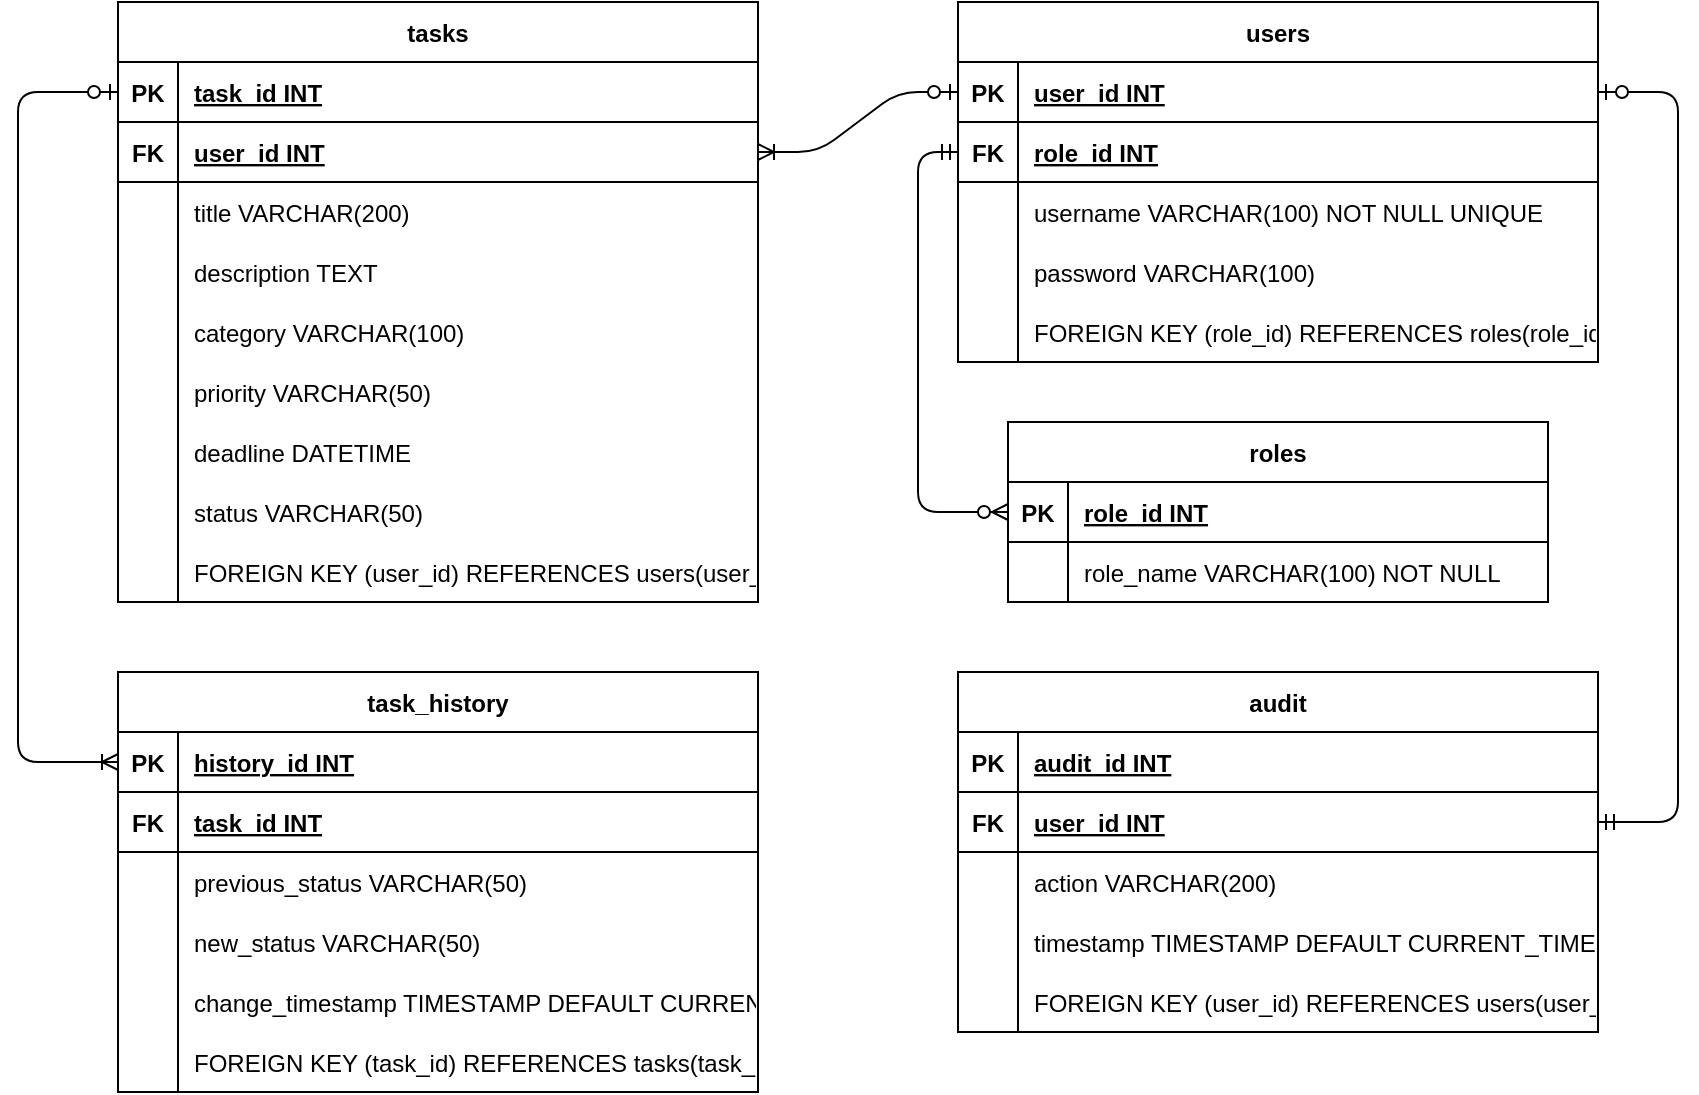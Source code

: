 <mxfile version="24.7.17">
  <diagram name="Page-1" id="Xg4tbJS88YLpIRTa2O3f">
    <mxGraphModel dx="2441" dy="834" grid="1" gridSize="10" guides="1" tooltips="1" connect="1" arrows="1" fold="1" page="1" pageScale="1" pageWidth="827" pageHeight="1169" math="0" shadow="0">
      <root>
        <mxCell id="0" />
        <mxCell id="1" parent="0" />
        <mxCell id="CbBFUbacOdPzbE-uDyeD-174" value="users" style="shape=table;startSize=30;container=1;collapsible=1;childLayout=tableLayout;fixedRows=1;rowLines=0;fontStyle=1;align=center;resizeLast=1;movable=0;resizable=0;rotatable=0;deletable=0;editable=0;locked=1;connectable=0;" parent="1" vertex="1">
          <mxGeometry x="670" y="290" width="320" height="180" as="geometry" />
        </mxCell>
        <mxCell id="CbBFUbacOdPzbE-uDyeD-178" value="" style="shape=tableRow;horizontal=0;startSize=0;swimlaneHead=0;swimlaneBody=0;fillColor=none;collapsible=0;dropTarget=0;points=[[0,0.5],[1,0.5]];portConstraint=eastwest;strokeColor=inherit;top=0;left=0;right=0;bottom=1;movable=0;resizable=0;rotatable=0;deletable=0;editable=0;locked=1;connectable=0;" parent="CbBFUbacOdPzbE-uDyeD-174" vertex="1">
          <mxGeometry y="30" width="320" height="30" as="geometry" />
        </mxCell>
        <mxCell id="CbBFUbacOdPzbE-uDyeD-179" value="PK" style="shape=partialRectangle;overflow=hidden;connectable=0;fillColor=none;strokeColor=inherit;top=0;left=0;bottom=0;right=0;fontStyle=1;movable=0;resizable=0;rotatable=0;deletable=0;editable=0;locked=1;" parent="CbBFUbacOdPzbE-uDyeD-178" vertex="1">
          <mxGeometry width="30" height="30" as="geometry">
            <mxRectangle width="30" height="30" as="alternateBounds" />
          </mxGeometry>
        </mxCell>
        <mxCell id="CbBFUbacOdPzbE-uDyeD-180" value="user_id INT " style="shape=partialRectangle;overflow=hidden;connectable=0;fillColor=none;align=left;strokeColor=inherit;top=0;left=0;bottom=0;right=0;spacingLeft=6;fontStyle=5;movable=0;resizable=0;rotatable=0;deletable=0;editable=0;locked=1;" parent="CbBFUbacOdPzbE-uDyeD-178" vertex="1">
          <mxGeometry x="30" width="290" height="30" as="geometry">
            <mxRectangle width="290" height="30" as="alternateBounds" />
          </mxGeometry>
        </mxCell>
        <mxCell id="CbBFUbacOdPzbE-uDyeD-175" value="" style="shape=tableRow;horizontal=0;startSize=0;swimlaneHead=0;swimlaneBody=0;fillColor=none;collapsible=0;dropTarget=0;points=[[0,0.5],[1,0.5]];portConstraint=eastwest;strokeColor=inherit;top=0;left=0;right=0;bottom=1;movable=0;resizable=0;rotatable=0;deletable=0;editable=0;locked=1;connectable=0;" parent="CbBFUbacOdPzbE-uDyeD-174" vertex="1">
          <mxGeometry y="60" width="320" height="30" as="geometry" />
        </mxCell>
        <mxCell id="CbBFUbacOdPzbE-uDyeD-176" value="FK" style="shape=partialRectangle;overflow=hidden;connectable=0;fillColor=none;strokeColor=inherit;top=0;left=0;bottom=0;right=0;fontStyle=1;movable=0;resizable=0;rotatable=0;deletable=0;editable=0;locked=1;" parent="CbBFUbacOdPzbE-uDyeD-175" vertex="1">
          <mxGeometry width="30" height="30" as="geometry">
            <mxRectangle width="30" height="30" as="alternateBounds" />
          </mxGeometry>
        </mxCell>
        <mxCell id="CbBFUbacOdPzbE-uDyeD-177" value="role_id INT" style="shape=partialRectangle;overflow=hidden;connectable=0;fillColor=none;align=left;strokeColor=inherit;top=0;left=0;bottom=0;right=0;spacingLeft=6;fontStyle=5;movable=0;resizable=0;rotatable=0;deletable=0;editable=0;locked=1;" parent="CbBFUbacOdPzbE-uDyeD-175" vertex="1">
          <mxGeometry x="30" width="290" height="30" as="geometry">
            <mxRectangle width="290" height="30" as="alternateBounds" />
          </mxGeometry>
        </mxCell>
        <mxCell id="CbBFUbacOdPzbE-uDyeD-181" value="" style="shape=tableRow;horizontal=0;startSize=0;swimlaneHead=0;swimlaneBody=0;fillColor=none;collapsible=0;dropTarget=0;points=[[0,0.5],[1,0.5]];portConstraint=eastwest;strokeColor=inherit;top=0;left=0;right=0;bottom=0;movable=0;resizable=0;rotatable=0;deletable=0;editable=0;locked=1;connectable=0;" parent="CbBFUbacOdPzbE-uDyeD-174" vertex="1">
          <mxGeometry y="90" width="320" height="30" as="geometry" />
        </mxCell>
        <mxCell id="CbBFUbacOdPzbE-uDyeD-182" value="" style="shape=partialRectangle;overflow=hidden;connectable=0;fillColor=none;strokeColor=inherit;top=0;left=0;bottom=0;right=0;movable=0;resizable=0;rotatable=0;deletable=0;editable=0;locked=1;" parent="CbBFUbacOdPzbE-uDyeD-181" vertex="1">
          <mxGeometry width="30" height="30" as="geometry">
            <mxRectangle width="30" height="30" as="alternateBounds" />
          </mxGeometry>
        </mxCell>
        <mxCell id="CbBFUbacOdPzbE-uDyeD-183" value="username VARCHAR(100) NOT NULL UNIQUE" style="shape=partialRectangle;overflow=hidden;connectable=0;fillColor=none;align=left;strokeColor=inherit;top=0;left=0;bottom=0;right=0;spacingLeft=6;movable=0;resizable=0;rotatable=0;deletable=0;editable=0;locked=1;" parent="CbBFUbacOdPzbE-uDyeD-181" vertex="1">
          <mxGeometry x="30" width="290" height="30" as="geometry">
            <mxRectangle width="290" height="30" as="alternateBounds" />
          </mxGeometry>
        </mxCell>
        <mxCell id="CbBFUbacOdPzbE-uDyeD-184" value="" style="shape=tableRow;horizontal=0;startSize=0;swimlaneHead=0;swimlaneBody=0;fillColor=none;collapsible=0;dropTarget=0;points=[[0,0.5],[1,0.5]];portConstraint=eastwest;strokeColor=inherit;top=0;left=0;right=0;bottom=0;movable=0;resizable=0;rotatable=0;deletable=0;editable=0;locked=1;connectable=0;" parent="CbBFUbacOdPzbE-uDyeD-174" vertex="1">
          <mxGeometry y="120" width="320" height="30" as="geometry" />
        </mxCell>
        <mxCell id="CbBFUbacOdPzbE-uDyeD-185" value="" style="shape=partialRectangle;overflow=hidden;connectable=0;fillColor=none;strokeColor=inherit;top=0;left=0;bottom=0;right=0;movable=0;resizable=0;rotatable=0;deletable=0;editable=0;locked=1;" parent="CbBFUbacOdPzbE-uDyeD-184" vertex="1">
          <mxGeometry width="30" height="30" as="geometry">
            <mxRectangle width="30" height="30" as="alternateBounds" />
          </mxGeometry>
        </mxCell>
        <mxCell id="CbBFUbacOdPzbE-uDyeD-186" value="password VARCHAR(100)" style="shape=partialRectangle;overflow=hidden;connectable=0;fillColor=none;align=left;strokeColor=inherit;top=0;left=0;bottom=0;right=0;spacingLeft=6;movable=0;resizable=0;rotatable=0;deletable=0;editable=0;locked=1;" parent="CbBFUbacOdPzbE-uDyeD-184" vertex="1">
          <mxGeometry x="30" width="290" height="30" as="geometry">
            <mxRectangle width="290" height="30" as="alternateBounds" />
          </mxGeometry>
        </mxCell>
        <mxCell id="CbBFUbacOdPzbE-uDyeD-187" value="" style="shape=tableRow;horizontal=0;startSize=0;swimlaneHead=0;swimlaneBody=0;fillColor=none;collapsible=0;dropTarget=0;points=[[0,0.5],[1,0.5]];portConstraint=eastwest;strokeColor=inherit;top=0;left=0;right=0;bottom=0;movable=0;resizable=0;rotatable=0;deletable=0;editable=0;locked=1;connectable=0;" parent="CbBFUbacOdPzbE-uDyeD-174" vertex="1">
          <mxGeometry y="150" width="320" height="30" as="geometry" />
        </mxCell>
        <mxCell id="CbBFUbacOdPzbE-uDyeD-188" value="" style="shape=partialRectangle;overflow=hidden;connectable=0;fillColor=none;strokeColor=inherit;top=0;left=0;bottom=0;right=0;movable=0;resizable=0;rotatable=0;deletable=0;editable=0;locked=1;" parent="CbBFUbacOdPzbE-uDyeD-187" vertex="1">
          <mxGeometry width="30" height="30" as="geometry">
            <mxRectangle width="30" height="30" as="alternateBounds" />
          </mxGeometry>
        </mxCell>
        <mxCell id="CbBFUbacOdPzbE-uDyeD-189" value="FOREIGN KEY (role_id) REFERENCES roles(role_id)" style="shape=partialRectangle;overflow=hidden;connectable=0;fillColor=none;align=left;strokeColor=inherit;top=0;left=0;bottom=0;right=0;spacingLeft=6;movable=0;resizable=0;rotatable=0;deletable=0;editable=0;locked=1;" parent="CbBFUbacOdPzbE-uDyeD-187" vertex="1">
          <mxGeometry x="30" width="290" height="30" as="geometry">
            <mxRectangle width="290" height="30" as="alternateBounds" />
          </mxGeometry>
        </mxCell>
        <mxCell id="CbBFUbacOdPzbE-uDyeD-190" value="roles" style="shape=table;startSize=30;container=1;collapsible=1;childLayout=tableLayout;fixedRows=1;rowLines=0;fontStyle=1;align=center;resizeLast=1;movable=0;resizable=0;rotatable=0;deletable=0;editable=0;locked=1;connectable=0;" parent="1" vertex="1">
          <mxGeometry x="695" y="500" width="270" height="90" as="geometry" />
        </mxCell>
        <mxCell id="CbBFUbacOdPzbE-uDyeD-191" value="" style="shape=tableRow;horizontal=0;startSize=0;swimlaneHead=0;swimlaneBody=0;fillColor=none;collapsible=0;dropTarget=0;points=[[0,0.5],[1,0.5]];portConstraint=eastwest;strokeColor=inherit;top=0;left=0;right=0;bottom=1;movable=0;resizable=0;rotatable=0;deletable=0;editable=0;locked=1;connectable=0;" parent="CbBFUbacOdPzbE-uDyeD-190" vertex="1">
          <mxGeometry y="30" width="270" height="30" as="geometry" />
        </mxCell>
        <mxCell id="CbBFUbacOdPzbE-uDyeD-192" value="PK" style="shape=partialRectangle;overflow=hidden;connectable=0;fillColor=none;strokeColor=inherit;top=0;left=0;bottom=0;right=0;fontStyle=1;movable=0;resizable=0;rotatable=0;deletable=0;editable=0;locked=1;" parent="CbBFUbacOdPzbE-uDyeD-191" vertex="1">
          <mxGeometry width="30" height="30" as="geometry">
            <mxRectangle width="30" height="30" as="alternateBounds" />
          </mxGeometry>
        </mxCell>
        <mxCell id="CbBFUbacOdPzbE-uDyeD-193" value="role_id INT " style="shape=partialRectangle;overflow=hidden;connectable=0;fillColor=none;align=left;strokeColor=inherit;top=0;left=0;bottom=0;right=0;spacingLeft=6;fontStyle=5;movable=0;resizable=0;rotatable=0;deletable=0;editable=0;locked=1;" parent="CbBFUbacOdPzbE-uDyeD-191" vertex="1">
          <mxGeometry x="30" width="240" height="30" as="geometry">
            <mxRectangle width="240" height="30" as="alternateBounds" />
          </mxGeometry>
        </mxCell>
        <mxCell id="CbBFUbacOdPzbE-uDyeD-194" value="" style="shape=tableRow;horizontal=0;startSize=0;swimlaneHead=0;swimlaneBody=0;fillColor=none;collapsible=0;dropTarget=0;points=[[0,0.5],[1,0.5]];portConstraint=eastwest;strokeColor=inherit;top=0;left=0;right=0;bottom=0;movable=0;resizable=0;rotatable=0;deletable=0;editable=0;locked=1;connectable=0;" parent="CbBFUbacOdPzbE-uDyeD-190" vertex="1">
          <mxGeometry y="60" width="270" height="30" as="geometry" />
        </mxCell>
        <mxCell id="CbBFUbacOdPzbE-uDyeD-195" value="" style="shape=partialRectangle;overflow=hidden;connectable=0;fillColor=none;strokeColor=inherit;top=0;left=0;bottom=0;right=0;movable=0;resizable=0;rotatable=0;deletable=0;editable=0;locked=1;" parent="CbBFUbacOdPzbE-uDyeD-194" vertex="1">
          <mxGeometry width="30" height="30" as="geometry">
            <mxRectangle width="30" height="30" as="alternateBounds" />
          </mxGeometry>
        </mxCell>
        <mxCell id="CbBFUbacOdPzbE-uDyeD-196" value="role_name VARCHAR(100) NOT NULL" style="shape=partialRectangle;overflow=hidden;connectable=0;fillColor=none;align=left;strokeColor=inherit;top=0;left=0;bottom=0;right=0;spacingLeft=6;movable=0;resizable=0;rotatable=0;deletable=0;editable=0;locked=1;" parent="CbBFUbacOdPzbE-uDyeD-194" vertex="1">
          <mxGeometry x="30" width="240" height="30" as="geometry">
            <mxRectangle width="240" height="30" as="alternateBounds" />
          </mxGeometry>
        </mxCell>
        <mxCell id="CbBFUbacOdPzbE-uDyeD-197" value="tasks" style="shape=table;startSize=30;container=1;collapsible=1;childLayout=tableLayout;fixedRows=1;rowLines=0;fontStyle=1;align=center;resizeLast=1;movable=0;resizable=0;rotatable=0;deletable=0;editable=0;locked=1;connectable=0;" parent="1" vertex="1">
          <mxGeometry x="250" y="290" width="320" height="300" as="geometry">
            <mxRectangle x="250" y="290" width="70" height="30" as="alternateBounds" />
          </mxGeometry>
        </mxCell>
        <mxCell id="CbBFUbacOdPzbE-uDyeD-201" value="" style="shape=tableRow;horizontal=0;startSize=0;swimlaneHead=0;swimlaneBody=0;fillColor=none;collapsible=0;dropTarget=0;points=[[0,0.5],[1,0.5]];portConstraint=eastwest;strokeColor=inherit;top=0;left=0;right=0;bottom=1;movable=0;resizable=0;rotatable=0;deletable=0;editable=0;locked=1;connectable=0;" parent="CbBFUbacOdPzbE-uDyeD-197" vertex="1">
          <mxGeometry y="30" width="320" height="30" as="geometry" />
        </mxCell>
        <mxCell id="CbBFUbacOdPzbE-uDyeD-202" value="PK" style="shape=partialRectangle;overflow=hidden;connectable=0;fillColor=none;strokeColor=inherit;top=0;left=0;bottom=0;right=0;fontStyle=1;movable=0;resizable=0;rotatable=0;deletable=0;editable=0;locked=1;" parent="CbBFUbacOdPzbE-uDyeD-201" vertex="1">
          <mxGeometry width="30" height="30" as="geometry">
            <mxRectangle width="30" height="30" as="alternateBounds" />
          </mxGeometry>
        </mxCell>
        <mxCell id="CbBFUbacOdPzbE-uDyeD-203" value="task_id INT " style="shape=partialRectangle;overflow=hidden;connectable=0;fillColor=none;align=left;strokeColor=inherit;top=0;left=0;bottom=0;right=0;spacingLeft=6;fontStyle=5;movable=0;resizable=0;rotatable=0;deletable=0;editable=0;locked=1;" parent="CbBFUbacOdPzbE-uDyeD-201" vertex="1">
          <mxGeometry x="30" width="290" height="30" as="geometry">
            <mxRectangle width="290" height="30" as="alternateBounds" />
          </mxGeometry>
        </mxCell>
        <mxCell id="CbBFUbacOdPzbE-uDyeD-198" value="" style="shape=tableRow;horizontal=0;startSize=0;swimlaneHead=0;swimlaneBody=0;fillColor=none;collapsible=0;dropTarget=0;points=[[0,0.5],[1,0.5]];portConstraint=eastwest;strokeColor=inherit;top=0;left=0;right=0;bottom=1;movable=0;resizable=0;rotatable=0;deletable=0;editable=0;locked=1;connectable=0;" parent="CbBFUbacOdPzbE-uDyeD-197" vertex="1">
          <mxGeometry y="60" width="320" height="30" as="geometry" />
        </mxCell>
        <mxCell id="CbBFUbacOdPzbE-uDyeD-199" value="FK" style="shape=partialRectangle;overflow=hidden;connectable=0;fillColor=none;strokeColor=inherit;top=0;left=0;bottom=0;right=0;fontStyle=1;movable=0;resizable=0;rotatable=0;deletable=0;editable=0;locked=1;" parent="CbBFUbacOdPzbE-uDyeD-198" vertex="1">
          <mxGeometry width="30" height="30" as="geometry">
            <mxRectangle width="30" height="30" as="alternateBounds" />
          </mxGeometry>
        </mxCell>
        <mxCell id="CbBFUbacOdPzbE-uDyeD-200" value="user_id INT" style="shape=partialRectangle;overflow=hidden;connectable=0;fillColor=none;align=left;strokeColor=inherit;top=0;left=0;bottom=0;right=0;spacingLeft=6;fontStyle=5;movable=0;resizable=0;rotatable=0;deletable=0;editable=0;locked=1;" parent="CbBFUbacOdPzbE-uDyeD-198" vertex="1">
          <mxGeometry x="30" width="290" height="30" as="geometry">
            <mxRectangle width="290" height="30" as="alternateBounds" />
          </mxGeometry>
        </mxCell>
        <mxCell id="CbBFUbacOdPzbE-uDyeD-204" value="" style="shape=tableRow;horizontal=0;startSize=0;swimlaneHead=0;swimlaneBody=0;fillColor=none;collapsible=0;dropTarget=0;points=[[0,0.5],[1,0.5]];portConstraint=eastwest;strokeColor=inherit;top=0;left=0;right=0;bottom=0;movable=0;resizable=0;rotatable=0;deletable=0;editable=0;locked=1;connectable=0;" parent="CbBFUbacOdPzbE-uDyeD-197" vertex="1">
          <mxGeometry y="90" width="320" height="30" as="geometry" />
        </mxCell>
        <mxCell id="CbBFUbacOdPzbE-uDyeD-205" value="" style="shape=partialRectangle;overflow=hidden;connectable=0;fillColor=none;strokeColor=inherit;top=0;left=0;bottom=0;right=0;movable=0;resizable=0;rotatable=0;deletable=0;editable=0;locked=1;" parent="CbBFUbacOdPzbE-uDyeD-204" vertex="1">
          <mxGeometry width="30" height="30" as="geometry">
            <mxRectangle width="30" height="30" as="alternateBounds" />
          </mxGeometry>
        </mxCell>
        <mxCell id="CbBFUbacOdPzbE-uDyeD-206" value="title VARCHAR(200)" style="shape=partialRectangle;overflow=hidden;connectable=0;fillColor=none;align=left;strokeColor=inherit;top=0;left=0;bottom=0;right=0;spacingLeft=6;movable=0;resizable=0;rotatable=0;deletable=0;editable=0;locked=1;" parent="CbBFUbacOdPzbE-uDyeD-204" vertex="1">
          <mxGeometry x="30" width="290" height="30" as="geometry">
            <mxRectangle width="290" height="30" as="alternateBounds" />
          </mxGeometry>
        </mxCell>
        <mxCell id="CbBFUbacOdPzbE-uDyeD-207" value="" style="shape=tableRow;horizontal=0;startSize=0;swimlaneHead=0;swimlaneBody=0;fillColor=none;collapsible=0;dropTarget=0;points=[[0,0.5],[1,0.5]];portConstraint=eastwest;strokeColor=inherit;top=0;left=0;right=0;bottom=0;movable=0;resizable=0;rotatable=0;deletable=0;editable=0;locked=1;connectable=0;" parent="CbBFUbacOdPzbE-uDyeD-197" vertex="1">
          <mxGeometry y="120" width="320" height="30" as="geometry" />
        </mxCell>
        <mxCell id="CbBFUbacOdPzbE-uDyeD-208" value="" style="shape=partialRectangle;overflow=hidden;connectable=0;fillColor=none;strokeColor=inherit;top=0;left=0;bottom=0;right=0;movable=0;resizable=0;rotatable=0;deletable=0;editable=0;locked=1;" parent="CbBFUbacOdPzbE-uDyeD-207" vertex="1">
          <mxGeometry width="30" height="30" as="geometry">
            <mxRectangle width="30" height="30" as="alternateBounds" />
          </mxGeometry>
        </mxCell>
        <mxCell id="CbBFUbacOdPzbE-uDyeD-209" value="description TEXT" style="shape=partialRectangle;overflow=hidden;connectable=0;fillColor=none;align=left;strokeColor=inherit;top=0;left=0;bottom=0;right=0;spacingLeft=6;movable=0;resizable=0;rotatable=0;deletable=0;editable=0;locked=1;" parent="CbBFUbacOdPzbE-uDyeD-207" vertex="1">
          <mxGeometry x="30" width="290" height="30" as="geometry">
            <mxRectangle width="290" height="30" as="alternateBounds" />
          </mxGeometry>
        </mxCell>
        <mxCell id="CbBFUbacOdPzbE-uDyeD-210" value="" style="shape=tableRow;horizontal=0;startSize=0;swimlaneHead=0;swimlaneBody=0;fillColor=none;collapsible=0;dropTarget=0;points=[[0,0.5],[1,0.5]];portConstraint=eastwest;strokeColor=inherit;top=0;left=0;right=0;bottom=0;movable=0;resizable=0;rotatable=0;deletable=0;editable=0;locked=1;connectable=0;" parent="CbBFUbacOdPzbE-uDyeD-197" vertex="1">
          <mxGeometry y="150" width="320" height="30" as="geometry" />
        </mxCell>
        <mxCell id="CbBFUbacOdPzbE-uDyeD-211" value="" style="shape=partialRectangle;overflow=hidden;connectable=0;fillColor=none;strokeColor=inherit;top=0;left=0;bottom=0;right=0;movable=0;resizable=0;rotatable=0;deletable=0;editable=0;locked=1;" parent="CbBFUbacOdPzbE-uDyeD-210" vertex="1">
          <mxGeometry width="30" height="30" as="geometry">
            <mxRectangle width="30" height="30" as="alternateBounds" />
          </mxGeometry>
        </mxCell>
        <mxCell id="CbBFUbacOdPzbE-uDyeD-212" value="category VARCHAR(100)" style="shape=partialRectangle;overflow=hidden;connectable=0;fillColor=none;align=left;strokeColor=inherit;top=0;left=0;bottom=0;right=0;spacingLeft=6;movable=0;resizable=0;rotatable=0;deletable=0;editable=0;locked=1;" parent="CbBFUbacOdPzbE-uDyeD-210" vertex="1">
          <mxGeometry x="30" width="290" height="30" as="geometry">
            <mxRectangle width="290" height="30" as="alternateBounds" />
          </mxGeometry>
        </mxCell>
        <mxCell id="CbBFUbacOdPzbE-uDyeD-213" value="" style="shape=tableRow;horizontal=0;startSize=0;swimlaneHead=0;swimlaneBody=0;fillColor=none;collapsible=0;dropTarget=0;points=[[0,0.5],[1,0.5]];portConstraint=eastwest;strokeColor=inherit;top=0;left=0;right=0;bottom=0;movable=0;resizable=0;rotatable=0;deletable=0;editable=0;locked=1;connectable=0;" parent="CbBFUbacOdPzbE-uDyeD-197" vertex="1">
          <mxGeometry y="180" width="320" height="30" as="geometry" />
        </mxCell>
        <mxCell id="CbBFUbacOdPzbE-uDyeD-214" value="" style="shape=partialRectangle;overflow=hidden;connectable=0;fillColor=none;strokeColor=inherit;top=0;left=0;bottom=0;right=0;movable=0;resizable=0;rotatable=0;deletable=0;editable=0;locked=1;" parent="CbBFUbacOdPzbE-uDyeD-213" vertex="1">
          <mxGeometry width="30" height="30" as="geometry">
            <mxRectangle width="30" height="30" as="alternateBounds" />
          </mxGeometry>
        </mxCell>
        <mxCell id="CbBFUbacOdPzbE-uDyeD-215" value="priority VARCHAR(50)" style="shape=partialRectangle;overflow=hidden;connectable=0;fillColor=none;align=left;strokeColor=inherit;top=0;left=0;bottom=0;right=0;spacingLeft=6;movable=0;resizable=0;rotatable=0;deletable=0;editable=0;locked=1;" parent="CbBFUbacOdPzbE-uDyeD-213" vertex="1">
          <mxGeometry x="30" width="290" height="30" as="geometry">
            <mxRectangle width="290" height="30" as="alternateBounds" />
          </mxGeometry>
        </mxCell>
        <mxCell id="CbBFUbacOdPzbE-uDyeD-216" value="" style="shape=tableRow;horizontal=0;startSize=0;swimlaneHead=0;swimlaneBody=0;fillColor=none;collapsible=0;dropTarget=0;points=[[0,0.5],[1,0.5]];portConstraint=eastwest;strokeColor=inherit;top=0;left=0;right=0;bottom=0;movable=0;resizable=0;rotatable=0;deletable=0;editable=0;locked=1;connectable=0;" parent="CbBFUbacOdPzbE-uDyeD-197" vertex="1">
          <mxGeometry y="210" width="320" height="30" as="geometry" />
        </mxCell>
        <mxCell id="CbBFUbacOdPzbE-uDyeD-217" value="" style="shape=partialRectangle;overflow=hidden;connectable=0;fillColor=none;strokeColor=inherit;top=0;left=0;bottom=0;right=0;movable=0;resizable=0;rotatable=0;deletable=0;editable=0;locked=1;" parent="CbBFUbacOdPzbE-uDyeD-216" vertex="1">
          <mxGeometry width="30" height="30" as="geometry">
            <mxRectangle width="30" height="30" as="alternateBounds" />
          </mxGeometry>
        </mxCell>
        <mxCell id="CbBFUbacOdPzbE-uDyeD-218" value="deadline DATETIME" style="shape=partialRectangle;overflow=hidden;connectable=0;fillColor=none;align=left;strokeColor=inherit;top=0;left=0;bottom=0;right=0;spacingLeft=6;movable=0;resizable=0;rotatable=0;deletable=0;editable=0;locked=1;" parent="CbBFUbacOdPzbE-uDyeD-216" vertex="1">
          <mxGeometry x="30" width="290" height="30" as="geometry">
            <mxRectangle width="290" height="30" as="alternateBounds" />
          </mxGeometry>
        </mxCell>
        <mxCell id="CbBFUbacOdPzbE-uDyeD-219" value="" style="shape=tableRow;horizontal=0;startSize=0;swimlaneHead=0;swimlaneBody=0;fillColor=none;collapsible=0;dropTarget=0;points=[[0,0.5],[1,0.5]];portConstraint=eastwest;strokeColor=inherit;top=0;left=0;right=0;bottom=0;movable=0;resizable=0;rotatable=0;deletable=0;editable=0;locked=1;connectable=0;" parent="CbBFUbacOdPzbE-uDyeD-197" vertex="1">
          <mxGeometry y="240" width="320" height="30" as="geometry" />
        </mxCell>
        <mxCell id="CbBFUbacOdPzbE-uDyeD-220" value="" style="shape=partialRectangle;overflow=hidden;connectable=0;fillColor=none;strokeColor=inherit;top=0;left=0;bottom=0;right=0;movable=0;resizable=0;rotatable=0;deletable=0;editable=0;locked=1;" parent="CbBFUbacOdPzbE-uDyeD-219" vertex="1">
          <mxGeometry width="30" height="30" as="geometry">
            <mxRectangle width="30" height="30" as="alternateBounds" />
          </mxGeometry>
        </mxCell>
        <mxCell id="CbBFUbacOdPzbE-uDyeD-221" value="status VARCHAR(50)" style="shape=partialRectangle;overflow=hidden;connectable=0;fillColor=none;align=left;strokeColor=inherit;top=0;left=0;bottom=0;right=0;spacingLeft=6;movable=0;resizable=0;rotatable=0;deletable=0;editable=0;locked=1;" parent="CbBFUbacOdPzbE-uDyeD-219" vertex="1">
          <mxGeometry x="30" width="290" height="30" as="geometry">
            <mxRectangle width="290" height="30" as="alternateBounds" />
          </mxGeometry>
        </mxCell>
        <mxCell id="CbBFUbacOdPzbE-uDyeD-222" value="" style="shape=tableRow;horizontal=0;startSize=0;swimlaneHead=0;swimlaneBody=0;fillColor=none;collapsible=0;dropTarget=0;points=[[0,0.5],[1,0.5]];portConstraint=eastwest;strokeColor=inherit;top=0;left=0;right=0;bottom=0;movable=0;resizable=0;rotatable=0;deletable=0;editable=0;locked=1;connectable=0;" parent="CbBFUbacOdPzbE-uDyeD-197" vertex="1">
          <mxGeometry y="270" width="320" height="30" as="geometry" />
        </mxCell>
        <mxCell id="CbBFUbacOdPzbE-uDyeD-223" value="" style="shape=partialRectangle;overflow=hidden;connectable=0;fillColor=none;strokeColor=inherit;top=0;left=0;bottom=0;right=0;movable=0;resizable=0;rotatable=0;deletable=0;editable=0;locked=1;" parent="CbBFUbacOdPzbE-uDyeD-222" vertex="1">
          <mxGeometry width="30" height="30" as="geometry">
            <mxRectangle width="30" height="30" as="alternateBounds" />
          </mxGeometry>
        </mxCell>
        <mxCell id="CbBFUbacOdPzbE-uDyeD-224" value="FOREIGN KEY (user_id) REFERENCES users(user_id) ON DELETE CASCADE" style="shape=partialRectangle;overflow=hidden;connectable=0;fillColor=none;align=left;strokeColor=inherit;top=0;left=0;bottom=0;right=0;spacingLeft=6;movable=0;resizable=0;rotatable=0;deletable=0;editable=0;locked=1;" parent="CbBFUbacOdPzbE-uDyeD-222" vertex="1">
          <mxGeometry x="30" width="290" height="30" as="geometry">
            <mxRectangle width="290" height="30" as="alternateBounds" />
          </mxGeometry>
        </mxCell>
        <mxCell id="CbBFUbacOdPzbE-uDyeD-225" value="audit" style="shape=table;startSize=30;container=1;collapsible=1;childLayout=tableLayout;fixedRows=1;rowLines=0;fontStyle=1;align=center;resizeLast=1;movable=0;resizable=0;rotatable=0;deletable=0;editable=0;locked=1;connectable=0;" parent="1" vertex="1">
          <mxGeometry x="670" y="625" width="320" height="180" as="geometry" />
        </mxCell>
        <mxCell id="CbBFUbacOdPzbE-uDyeD-229" value="" style="shape=tableRow;horizontal=0;startSize=0;swimlaneHead=0;swimlaneBody=0;fillColor=none;collapsible=0;dropTarget=0;points=[[0,0.5],[1,0.5]];portConstraint=eastwest;strokeColor=inherit;top=0;left=0;right=0;bottom=1;movable=0;resizable=0;rotatable=0;deletable=0;editable=0;locked=1;connectable=0;" parent="CbBFUbacOdPzbE-uDyeD-225" vertex="1">
          <mxGeometry y="30" width="320" height="30" as="geometry" />
        </mxCell>
        <mxCell id="CbBFUbacOdPzbE-uDyeD-230" value="PK" style="shape=partialRectangle;overflow=hidden;connectable=0;fillColor=none;strokeColor=inherit;top=0;left=0;bottom=0;right=0;fontStyle=1;movable=0;resizable=0;rotatable=0;deletable=0;editable=0;locked=1;" parent="CbBFUbacOdPzbE-uDyeD-229" vertex="1">
          <mxGeometry width="30" height="30" as="geometry">
            <mxRectangle width="30" height="30" as="alternateBounds" />
          </mxGeometry>
        </mxCell>
        <mxCell id="CbBFUbacOdPzbE-uDyeD-231" value="audit_id INT " style="shape=partialRectangle;overflow=hidden;connectable=0;fillColor=none;align=left;strokeColor=inherit;top=0;left=0;bottom=0;right=0;spacingLeft=6;fontStyle=5;movable=0;resizable=0;rotatable=0;deletable=0;editable=0;locked=1;" parent="CbBFUbacOdPzbE-uDyeD-229" vertex="1">
          <mxGeometry x="30" width="290" height="30" as="geometry">
            <mxRectangle width="290" height="30" as="alternateBounds" />
          </mxGeometry>
        </mxCell>
        <mxCell id="CbBFUbacOdPzbE-uDyeD-226" value="" style="shape=tableRow;horizontal=0;startSize=0;swimlaneHead=0;swimlaneBody=0;fillColor=none;collapsible=0;dropTarget=0;points=[[0,0.5],[1,0.5]];portConstraint=eastwest;strokeColor=inherit;top=0;left=0;right=0;bottom=1;movable=0;resizable=0;rotatable=0;deletable=0;editable=0;locked=1;connectable=0;" parent="CbBFUbacOdPzbE-uDyeD-225" vertex="1">
          <mxGeometry y="60" width="320" height="30" as="geometry" />
        </mxCell>
        <mxCell id="CbBFUbacOdPzbE-uDyeD-227" value="FK" style="shape=partialRectangle;overflow=hidden;connectable=0;fillColor=none;strokeColor=inherit;top=0;left=0;bottom=0;right=0;fontStyle=1;movable=0;resizable=0;rotatable=0;deletable=0;editable=0;locked=1;" parent="CbBFUbacOdPzbE-uDyeD-226" vertex="1">
          <mxGeometry width="30" height="30" as="geometry">
            <mxRectangle width="30" height="30" as="alternateBounds" />
          </mxGeometry>
        </mxCell>
        <mxCell id="CbBFUbacOdPzbE-uDyeD-228" value="user_id INT" style="shape=partialRectangle;overflow=hidden;connectable=0;fillColor=none;align=left;strokeColor=inherit;top=0;left=0;bottom=0;right=0;spacingLeft=6;fontStyle=5;movable=0;resizable=0;rotatable=0;deletable=0;editable=0;locked=1;" parent="CbBFUbacOdPzbE-uDyeD-226" vertex="1">
          <mxGeometry x="30" width="290" height="30" as="geometry">
            <mxRectangle width="290" height="30" as="alternateBounds" />
          </mxGeometry>
        </mxCell>
        <mxCell id="CbBFUbacOdPzbE-uDyeD-232" value="" style="shape=tableRow;horizontal=0;startSize=0;swimlaneHead=0;swimlaneBody=0;fillColor=none;collapsible=0;dropTarget=0;points=[[0,0.5],[1,0.5]];portConstraint=eastwest;strokeColor=inherit;top=0;left=0;right=0;bottom=0;movable=0;resizable=0;rotatable=0;deletable=0;editable=0;locked=1;connectable=0;" parent="CbBFUbacOdPzbE-uDyeD-225" vertex="1">
          <mxGeometry y="90" width="320" height="30" as="geometry" />
        </mxCell>
        <mxCell id="CbBFUbacOdPzbE-uDyeD-233" value="" style="shape=partialRectangle;overflow=hidden;connectable=0;fillColor=none;strokeColor=inherit;top=0;left=0;bottom=0;right=0;movable=0;resizable=0;rotatable=0;deletable=0;editable=0;locked=1;" parent="CbBFUbacOdPzbE-uDyeD-232" vertex="1">
          <mxGeometry width="30" height="30" as="geometry">
            <mxRectangle width="30" height="30" as="alternateBounds" />
          </mxGeometry>
        </mxCell>
        <mxCell id="CbBFUbacOdPzbE-uDyeD-234" value="action VARCHAR(200)" style="shape=partialRectangle;overflow=hidden;connectable=0;fillColor=none;align=left;strokeColor=inherit;top=0;left=0;bottom=0;right=0;spacingLeft=6;movable=0;resizable=0;rotatable=0;deletable=0;editable=0;locked=1;" parent="CbBFUbacOdPzbE-uDyeD-232" vertex="1">
          <mxGeometry x="30" width="290" height="30" as="geometry">
            <mxRectangle width="290" height="30" as="alternateBounds" />
          </mxGeometry>
        </mxCell>
        <mxCell id="CbBFUbacOdPzbE-uDyeD-235" value="" style="shape=tableRow;horizontal=0;startSize=0;swimlaneHead=0;swimlaneBody=0;fillColor=none;collapsible=0;dropTarget=0;points=[[0,0.5],[1,0.5]];portConstraint=eastwest;strokeColor=inherit;top=0;left=0;right=0;bottom=0;movable=0;resizable=0;rotatable=0;deletable=0;editable=0;locked=1;connectable=0;" parent="CbBFUbacOdPzbE-uDyeD-225" vertex="1">
          <mxGeometry y="120" width="320" height="30" as="geometry" />
        </mxCell>
        <mxCell id="CbBFUbacOdPzbE-uDyeD-236" value="" style="shape=partialRectangle;overflow=hidden;connectable=0;fillColor=none;strokeColor=inherit;top=0;left=0;bottom=0;right=0;movable=0;resizable=0;rotatable=0;deletable=0;editable=0;locked=1;" parent="CbBFUbacOdPzbE-uDyeD-235" vertex="1">
          <mxGeometry width="30" height="30" as="geometry">
            <mxRectangle width="30" height="30" as="alternateBounds" />
          </mxGeometry>
        </mxCell>
        <mxCell id="CbBFUbacOdPzbE-uDyeD-237" value="timestamp TIMESTAMP DEFAULT CURRENT_TIMESTAMP" style="shape=partialRectangle;overflow=hidden;connectable=0;fillColor=none;align=left;strokeColor=inherit;top=0;left=0;bottom=0;right=0;spacingLeft=6;movable=0;resizable=0;rotatable=0;deletable=0;editable=0;locked=1;" parent="CbBFUbacOdPzbE-uDyeD-235" vertex="1">
          <mxGeometry x="30" width="290" height="30" as="geometry">
            <mxRectangle width="290" height="30" as="alternateBounds" />
          </mxGeometry>
        </mxCell>
        <mxCell id="CbBFUbacOdPzbE-uDyeD-238" value="" style="shape=tableRow;horizontal=0;startSize=0;swimlaneHead=0;swimlaneBody=0;fillColor=none;collapsible=0;dropTarget=0;points=[[0,0.5],[1,0.5]];portConstraint=eastwest;strokeColor=inherit;top=0;left=0;right=0;bottom=0;movable=0;resizable=0;rotatable=0;deletable=0;editable=0;locked=1;connectable=0;" parent="CbBFUbacOdPzbE-uDyeD-225" vertex="1">
          <mxGeometry y="150" width="320" height="30" as="geometry" />
        </mxCell>
        <mxCell id="CbBFUbacOdPzbE-uDyeD-239" value="" style="shape=partialRectangle;overflow=hidden;connectable=0;fillColor=none;strokeColor=inherit;top=0;left=0;bottom=0;right=0;movable=0;resizable=0;rotatable=0;deletable=0;editable=0;locked=1;" parent="CbBFUbacOdPzbE-uDyeD-238" vertex="1">
          <mxGeometry width="30" height="30" as="geometry">
            <mxRectangle width="30" height="30" as="alternateBounds" />
          </mxGeometry>
        </mxCell>
        <mxCell id="CbBFUbacOdPzbE-uDyeD-240" value="FOREIGN KEY (user_id) REFERENCES users(user_id) ON DELETE CASCADE" style="shape=partialRectangle;overflow=hidden;connectable=0;fillColor=none;align=left;strokeColor=inherit;top=0;left=0;bottom=0;right=0;spacingLeft=6;movable=0;resizable=0;rotatable=0;deletable=0;editable=0;locked=1;" parent="CbBFUbacOdPzbE-uDyeD-238" vertex="1">
          <mxGeometry x="30" width="290" height="30" as="geometry">
            <mxRectangle width="290" height="30" as="alternateBounds" />
          </mxGeometry>
        </mxCell>
        <mxCell id="CbBFUbacOdPzbE-uDyeD-241" value="task_history" style="shape=table;startSize=30;container=1;collapsible=1;childLayout=tableLayout;fixedRows=1;rowLines=0;fontStyle=1;align=center;resizeLast=1;movable=0;resizable=0;rotatable=0;deletable=0;editable=0;locked=1;connectable=0;" parent="1" vertex="1">
          <mxGeometry x="250" y="625" width="320" height="210" as="geometry" />
        </mxCell>
        <mxCell id="CbBFUbacOdPzbE-uDyeD-245" value="" style="shape=tableRow;horizontal=0;startSize=0;swimlaneHead=0;swimlaneBody=0;fillColor=none;collapsible=0;dropTarget=0;points=[[0,0.5],[1,0.5]];portConstraint=eastwest;strokeColor=inherit;top=0;left=0;right=0;bottom=1;movable=0;resizable=0;rotatable=0;deletable=0;editable=0;locked=1;connectable=0;" parent="CbBFUbacOdPzbE-uDyeD-241" vertex="1">
          <mxGeometry y="30" width="320" height="30" as="geometry" />
        </mxCell>
        <mxCell id="CbBFUbacOdPzbE-uDyeD-246" value="PK" style="shape=partialRectangle;overflow=hidden;connectable=0;fillColor=none;strokeColor=inherit;top=0;left=0;bottom=0;right=0;fontStyle=1;movable=0;resizable=0;rotatable=0;deletable=0;editable=0;locked=1;" parent="CbBFUbacOdPzbE-uDyeD-245" vertex="1">
          <mxGeometry width="30" height="30" as="geometry">
            <mxRectangle width="30" height="30" as="alternateBounds" />
          </mxGeometry>
        </mxCell>
        <mxCell id="CbBFUbacOdPzbE-uDyeD-247" value="history_id INT " style="shape=partialRectangle;overflow=hidden;connectable=0;fillColor=none;align=left;strokeColor=inherit;top=0;left=0;bottom=0;right=0;spacingLeft=6;fontStyle=5;movable=0;resizable=0;rotatable=0;deletable=0;editable=0;locked=1;" parent="CbBFUbacOdPzbE-uDyeD-245" vertex="1">
          <mxGeometry x="30" width="290" height="30" as="geometry">
            <mxRectangle width="290" height="30" as="alternateBounds" />
          </mxGeometry>
        </mxCell>
        <mxCell id="CbBFUbacOdPzbE-uDyeD-242" value="" style="shape=tableRow;horizontal=0;startSize=0;swimlaneHead=0;swimlaneBody=0;fillColor=none;collapsible=0;dropTarget=0;points=[[0,0.5],[1,0.5]];portConstraint=eastwest;strokeColor=inherit;top=0;left=0;right=0;bottom=1;movable=0;resizable=0;rotatable=0;deletable=0;editable=0;locked=1;connectable=0;" parent="CbBFUbacOdPzbE-uDyeD-241" vertex="1">
          <mxGeometry y="60" width="320" height="30" as="geometry" />
        </mxCell>
        <mxCell id="CbBFUbacOdPzbE-uDyeD-243" value="FK" style="shape=partialRectangle;overflow=hidden;connectable=0;fillColor=none;strokeColor=inherit;top=0;left=0;bottom=0;right=0;fontStyle=1;movable=0;resizable=0;rotatable=0;deletable=0;editable=0;locked=1;" parent="CbBFUbacOdPzbE-uDyeD-242" vertex="1">
          <mxGeometry width="30" height="30" as="geometry">
            <mxRectangle width="30" height="30" as="alternateBounds" />
          </mxGeometry>
        </mxCell>
        <mxCell id="CbBFUbacOdPzbE-uDyeD-244" value="task_id INT" style="shape=partialRectangle;overflow=hidden;connectable=0;fillColor=none;align=left;strokeColor=inherit;top=0;left=0;bottom=0;right=0;spacingLeft=6;fontStyle=5;movable=0;resizable=0;rotatable=0;deletable=0;editable=0;locked=1;" parent="CbBFUbacOdPzbE-uDyeD-242" vertex="1">
          <mxGeometry x="30" width="290" height="30" as="geometry">
            <mxRectangle width="290" height="30" as="alternateBounds" />
          </mxGeometry>
        </mxCell>
        <mxCell id="CbBFUbacOdPzbE-uDyeD-248" value="" style="shape=tableRow;horizontal=0;startSize=0;swimlaneHead=0;swimlaneBody=0;fillColor=none;collapsible=0;dropTarget=0;points=[[0,0.5],[1,0.5]];portConstraint=eastwest;strokeColor=inherit;top=0;left=0;right=0;bottom=0;movable=0;resizable=0;rotatable=0;deletable=0;editable=0;locked=1;connectable=0;" parent="CbBFUbacOdPzbE-uDyeD-241" vertex="1">
          <mxGeometry y="90" width="320" height="30" as="geometry" />
        </mxCell>
        <mxCell id="CbBFUbacOdPzbE-uDyeD-249" value="" style="shape=partialRectangle;overflow=hidden;connectable=0;fillColor=none;strokeColor=inherit;top=0;left=0;bottom=0;right=0;movable=0;resizable=0;rotatable=0;deletable=0;editable=0;locked=1;" parent="CbBFUbacOdPzbE-uDyeD-248" vertex="1">
          <mxGeometry width="30" height="30" as="geometry">
            <mxRectangle width="30" height="30" as="alternateBounds" />
          </mxGeometry>
        </mxCell>
        <mxCell id="CbBFUbacOdPzbE-uDyeD-250" value="previous_status VARCHAR(50)" style="shape=partialRectangle;overflow=hidden;connectable=0;fillColor=none;align=left;strokeColor=inherit;top=0;left=0;bottom=0;right=0;spacingLeft=6;movable=0;resizable=0;rotatable=0;deletable=0;editable=0;locked=1;" parent="CbBFUbacOdPzbE-uDyeD-248" vertex="1">
          <mxGeometry x="30" width="290" height="30" as="geometry">
            <mxRectangle width="290" height="30" as="alternateBounds" />
          </mxGeometry>
        </mxCell>
        <mxCell id="CbBFUbacOdPzbE-uDyeD-251" value="" style="shape=tableRow;horizontal=0;startSize=0;swimlaneHead=0;swimlaneBody=0;fillColor=none;collapsible=0;dropTarget=0;points=[[0,0.5],[1,0.5]];portConstraint=eastwest;strokeColor=inherit;top=0;left=0;right=0;bottom=0;movable=0;resizable=0;rotatable=0;deletable=0;editable=0;locked=1;connectable=0;" parent="CbBFUbacOdPzbE-uDyeD-241" vertex="1">
          <mxGeometry y="120" width="320" height="30" as="geometry" />
        </mxCell>
        <mxCell id="CbBFUbacOdPzbE-uDyeD-252" value="" style="shape=partialRectangle;overflow=hidden;connectable=0;fillColor=none;strokeColor=inherit;top=0;left=0;bottom=0;right=0;movable=0;resizable=0;rotatable=0;deletable=0;editable=0;locked=1;" parent="CbBFUbacOdPzbE-uDyeD-251" vertex="1">
          <mxGeometry width="30" height="30" as="geometry">
            <mxRectangle width="30" height="30" as="alternateBounds" />
          </mxGeometry>
        </mxCell>
        <mxCell id="CbBFUbacOdPzbE-uDyeD-253" value="new_status VARCHAR(50)" style="shape=partialRectangle;overflow=hidden;connectable=0;fillColor=none;align=left;strokeColor=inherit;top=0;left=0;bottom=0;right=0;spacingLeft=6;movable=0;resizable=0;rotatable=0;deletable=0;editable=0;locked=1;" parent="CbBFUbacOdPzbE-uDyeD-251" vertex="1">
          <mxGeometry x="30" width="290" height="30" as="geometry">
            <mxRectangle width="290" height="30" as="alternateBounds" />
          </mxGeometry>
        </mxCell>
        <mxCell id="CbBFUbacOdPzbE-uDyeD-254" value="" style="shape=tableRow;horizontal=0;startSize=0;swimlaneHead=0;swimlaneBody=0;fillColor=none;collapsible=0;dropTarget=0;points=[[0,0.5],[1,0.5]];portConstraint=eastwest;strokeColor=inherit;top=0;left=0;right=0;bottom=0;movable=0;resizable=0;rotatable=0;deletable=0;editable=0;locked=1;connectable=0;" parent="CbBFUbacOdPzbE-uDyeD-241" vertex="1">
          <mxGeometry y="150" width="320" height="30" as="geometry" />
        </mxCell>
        <mxCell id="CbBFUbacOdPzbE-uDyeD-255" value="" style="shape=partialRectangle;overflow=hidden;connectable=0;fillColor=none;strokeColor=inherit;top=0;left=0;bottom=0;right=0;movable=0;resizable=0;rotatable=0;deletable=0;editable=0;locked=1;" parent="CbBFUbacOdPzbE-uDyeD-254" vertex="1">
          <mxGeometry width="30" height="30" as="geometry">
            <mxRectangle width="30" height="30" as="alternateBounds" />
          </mxGeometry>
        </mxCell>
        <mxCell id="CbBFUbacOdPzbE-uDyeD-256" value="change_timestamp TIMESTAMP DEFAULT CURRENT_TIMESTAMP" style="shape=partialRectangle;overflow=hidden;connectable=0;fillColor=none;align=left;strokeColor=inherit;top=0;left=0;bottom=0;right=0;spacingLeft=6;movable=0;resizable=0;rotatable=0;deletable=0;editable=0;locked=1;" parent="CbBFUbacOdPzbE-uDyeD-254" vertex="1">
          <mxGeometry x="30" width="290" height="30" as="geometry">
            <mxRectangle width="290" height="30" as="alternateBounds" />
          </mxGeometry>
        </mxCell>
        <mxCell id="CbBFUbacOdPzbE-uDyeD-257" value="" style="shape=tableRow;horizontal=0;startSize=0;swimlaneHead=0;swimlaneBody=0;fillColor=none;collapsible=0;dropTarget=0;points=[[0,0.5],[1,0.5]];portConstraint=eastwest;strokeColor=inherit;top=0;left=0;right=0;bottom=0;movable=0;resizable=0;rotatable=0;deletable=0;editable=0;locked=1;connectable=0;" parent="CbBFUbacOdPzbE-uDyeD-241" vertex="1">
          <mxGeometry y="180" width="320" height="30" as="geometry" />
        </mxCell>
        <mxCell id="CbBFUbacOdPzbE-uDyeD-258" value="" style="shape=partialRectangle;overflow=hidden;connectable=0;fillColor=none;strokeColor=inherit;top=0;left=0;bottom=0;right=0;movable=0;resizable=0;rotatable=0;deletable=0;editable=0;locked=1;" parent="CbBFUbacOdPzbE-uDyeD-257" vertex="1">
          <mxGeometry width="30" height="30" as="geometry">
            <mxRectangle width="30" height="30" as="alternateBounds" />
          </mxGeometry>
        </mxCell>
        <mxCell id="CbBFUbacOdPzbE-uDyeD-259" value="FOREIGN KEY (task_id) REFERENCES tasks(task_id) ON DELETE CASCADE" style="shape=partialRectangle;overflow=hidden;connectable=0;fillColor=none;align=left;strokeColor=inherit;top=0;left=0;bottom=0;right=0;spacingLeft=6;movable=0;resizable=0;rotatable=0;deletable=0;editable=0;locked=1;" parent="CbBFUbacOdPzbE-uDyeD-257" vertex="1">
          <mxGeometry x="30" width="290" height="30" as="geometry">
            <mxRectangle width="290" height="30" as="alternateBounds" />
          </mxGeometry>
        </mxCell>
        <mxCell id="CbBFUbacOdPzbE-uDyeD-262" value="" style="edgeStyle=orthogonalEdgeStyle;fontSize=12;html=1;endArrow=ERzeroToOne;startArrow=ERmandOne;rounded=1;entryX=1;entryY=0.5;entryDx=0;entryDy=0;exitX=1;exitY=0.5;exitDx=0;exitDy=0;movable=0;resizable=0;rotatable=0;deletable=0;editable=0;locked=1;connectable=0;" parent="1" source="CbBFUbacOdPzbE-uDyeD-226" target="CbBFUbacOdPzbE-uDyeD-178" edge="1">
          <mxGeometry width="100" height="100" relative="1" as="geometry">
            <mxPoint x="605" y="745" as="sourcePoint" />
            <mxPoint x="990" y="710" as="targetPoint" />
            <Array as="points">
              <mxPoint x="1030" y="700" />
              <mxPoint x="1030" y="335" />
            </Array>
          </mxGeometry>
        </mxCell>
        <mxCell id="CbBFUbacOdPzbE-uDyeD-263" value="" style="edgeStyle=entityRelationEdgeStyle;fontSize=12;html=1;endArrow=ERoneToMany;startArrow=ERzeroToOne;rounded=1;exitX=0;exitY=0.5;exitDx=0;exitDy=0;entryX=1;entryY=0.5;entryDx=0;entryDy=0;curved=0;movable=0;resizable=0;rotatable=0;deletable=0;editable=0;locked=1;connectable=0;" parent="1" source="CbBFUbacOdPzbE-uDyeD-178" target="CbBFUbacOdPzbE-uDyeD-198" edge="1">
          <mxGeometry width="100" height="100" relative="1" as="geometry">
            <mxPoint x="530" y="430" as="sourcePoint" />
            <mxPoint x="630" y="330" as="targetPoint" />
            <Array as="points">
              <mxPoint x="630" y="350" />
              <mxPoint x="640" y="360" />
              <mxPoint x="640" y="360" />
            </Array>
          </mxGeometry>
        </mxCell>
        <mxCell id="CbBFUbacOdPzbE-uDyeD-265" value="" style="fontSize=12;html=1;endArrow=ERoneToMany;startArrow=ERzeroToOne;rounded=1;exitX=0;exitY=0.5;exitDx=0;exitDy=0;entryX=0;entryY=0.5;entryDx=0;entryDy=0;elbow=vertical;edgeStyle=orthogonalEdgeStyle;movable=0;resizable=0;rotatable=0;deletable=0;editable=0;locked=1;connectable=0;" parent="1" source="CbBFUbacOdPzbE-uDyeD-201" target="CbBFUbacOdPzbE-uDyeD-245" edge="1">
          <mxGeometry width="100" height="100" relative="1" as="geometry">
            <mxPoint x="170" y="700" as="sourcePoint" />
            <mxPoint x="270" y="500" as="targetPoint" />
            <Array as="points">
              <mxPoint x="200" y="335" />
              <mxPoint x="200" y="670" />
            </Array>
          </mxGeometry>
        </mxCell>
        <mxCell id="r7o6zLnl9_Y3TDYV4Ukj-2" value="" style="fontSize=12;html=1;endArrow=ERzeroToMany;startArrow=ERmandOne;rounded=1;exitX=0;exitY=0.5;exitDx=0;exitDy=0;jumpStyle=none;flowAnimation=0;shadow=0;entryX=0;entryY=0.5;entryDx=0;entryDy=0;edgeStyle=orthogonalEdgeStyle;movable=0;resizable=0;rotatable=0;deletable=0;editable=0;locked=1;connectable=0;" edge="1" parent="1" source="CbBFUbacOdPzbE-uDyeD-175" target="CbBFUbacOdPzbE-uDyeD-191">
          <mxGeometry width="100" height="100" relative="1" as="geometry">
            <mxPoint x="280" y="732.5" as="sourcePoint" />
            <mxPoint x="620" y="570" as="targetPoint" />
            <Array as="points">
              <mxPoint x="650" y="365" />
              <mxPoint x="650" y="545" />
            </Array>
          </mxGeometry>
        </mxCell>
      </root>
    </mxGraphModel>
  </diagram>
</mxfile>
